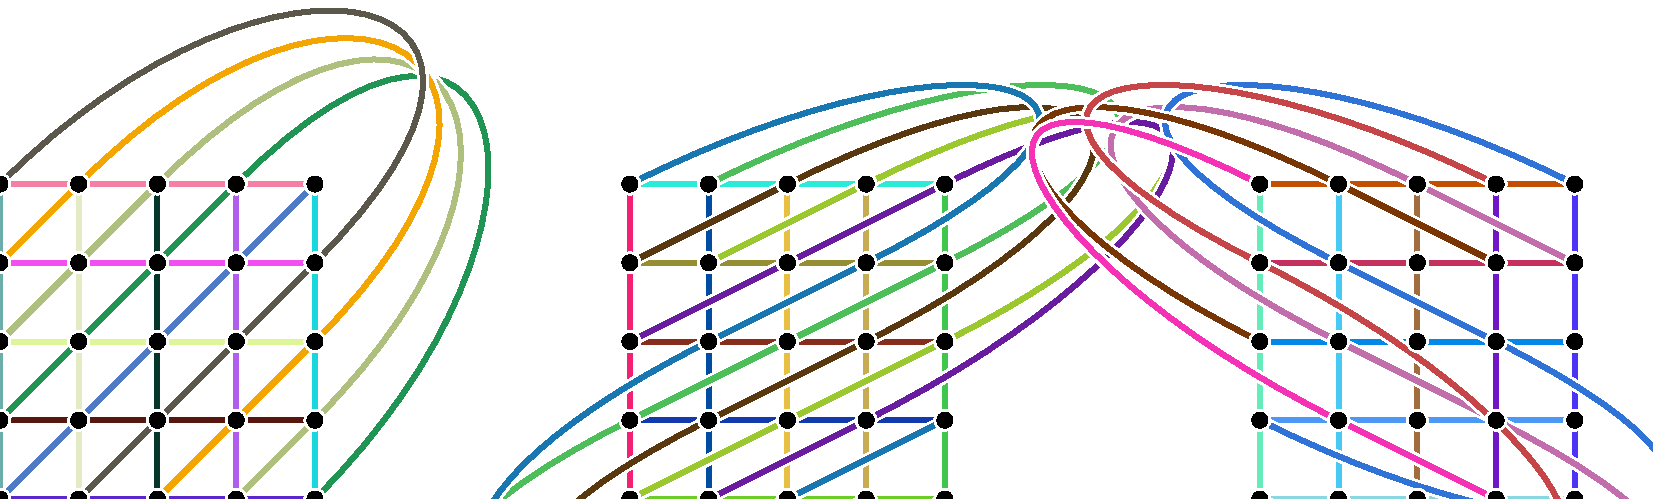 beginfig(1);

    tracingonline := 1;
    numeric u, N;
    N := 5;
    u := 1cm;

    def randomcolor = (uniformdeviate(1), uniformdeviate(1), uniformdeviate(1)) enddef;

    vardef sort_by_min(expr l)(suffix p) = 
        path swp;
        for i=0 upto l-1: 
            for j=i+1 upto l:
                show(j);
                if (ypart point 0 of p[i]) < (ypart point 0 of p[j]):
                    swp := p[i];
                    p[i] := p[j];
                    p[j] := swp;
                fi;
            endfor;
        endfor;
        p
    enddef;

    def build_line(expr d, b) = 
        numeric ii;
        ii := 0;
        path pp[];
        pair r, q;
        pp[ii] := (0,b);
        for i=0 upto N-1:
            q := point length(pp[ii]) of pp[ii] + d;
            r := (xpart q mod N, ypart q mod N);
            if q=r:
                pp[ii] := pp[ii]--r;
            else:
                ii := ii+1;
                pp[ii] := r;
            fi;
        endfor;
        pp := sort_by_min(ii-1)(pp);

        pair dd, ee;
        dd := 5*unitvector d;
        ee := dd rotated 180;
        path qq;
        qq := pp[0] for i=1 upto ii-1:  
                if odd i: 
                    .. controls ((point length(pp[i-1]) of pp[i-1]) + dd) 
                    and ((point 0 of reverse(pp[i])) + dd) .. reverse(pp[i])
                else: 
                    .. controls ((point length(reverse(pp[i-1])) of reverse(pp[i-1])) - dd) 
                    and ((point 0 of pp[i]) - dd) .. pp[i] 
                fi
            endfor;
        drawit(qq scaled u);
    enddef;

    def drawit(expr p) = 
        draw p withpen pencircle scaled 4pt withcolor white;
        draw p withpen pencircle scaled 2pt withcolor randomcolor;
    enddef;

    vardef drawpic(expr n) =

        for i=0 upto 4:
            drawit (((i,0)--(i,N-1)) scaled u);
        endfor;

        for i=0 upto N-1:
            drawit (((0,i)--(N-1,i)) scaled u);
        endfor;

        for i=n:
            for k=0 upto N-1:
                build_line((i,1), k);
            endfor;
        endfor;

        for i=0 upto N-1:
            for j=0 upto N-1:
                draw (i,j) scaled u withpen pencircle scaled 8pt withcolor white;
                draw (i,j) scaled u withpen pencircle scaled 6pt;
            endfor;
        endfor;

        picture p;
        p := currentpicture;
        currentpicture := nullpicture;

        p
    enddef;

    picture pic[];
    pic[0] := drawpic(1);
    pic[1] := drawpic(2);
    pic[2] := drawpic(-2);
    pic[3] := drawpic(-1);

    draw pic[0];
    draw pic[1] shifted (8cm,0);
    draw pic[2] shifted (2*8cm,0);
    draw pic[3] shifted (3*8cm,0);

endfig;
end;